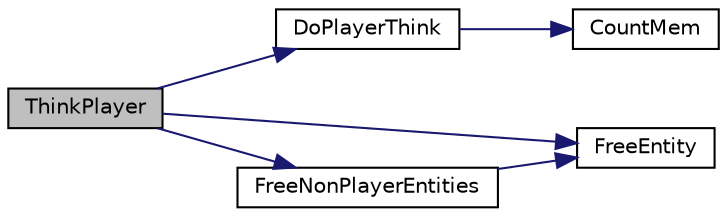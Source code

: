 digraph "ThinkPlayer"
{
  edge [fontname="Helvetica",fontsize="10",labelfontname="Helvetica",labelfontsize="10"];
  node [fontname="Helvetica",fontsize="10",shape=record];
  rankdir="LR";
  Node1 [label="ThinkPlayer",height=0.2,width=0.4,color="black", fillcolor="grey75", style="filled", fontcolor="black"];
  Node1 -> Node2 [color="midnightblue",fontsize="10",style="solid"];
  Node2 [label="DoPlayerThink",height=0.2,width=0.4,color="black", fillcolor="white", style="filled",URL="$quick__controller_8c.html#afa7747dae7b1cb4e00338fa86a4f88ce"];
  Node2 -> Node3 [color="midnightblue",fontsize="10",style="solid"];
  Node3 [label="CountMem",height=0.2,width=0.4,color="black", fillcolor="white", style="filled",URL="$globals_8h.html#ab5272b6a1f2bf961c7534ec91a243715"];
  Node1 -> Node4 [color="midnightblue",fontsize="10",style="solid"];
  Node4 [label="FreeEntity",height=0.2,width=0.4,color="black", fillcolor="white", style="filled",URL="$entity_8c.html#ae27dad323fa0f26748bd2485f5d019e3"];
  Node1 -> Node5 [color="midnightblue",fontsize="10",style="solid"];
  Node5 [label="FreeNonPlayerEntities",height=0.2,width=0.4,color="black", fillcolor="white", style="filled",URL="$entity_8c.html#aec8aad072a0215184b68b9815194950c"];
  Node5 -> Node4 [color="midnightblue",fontsize="10",style="solid"];
}
